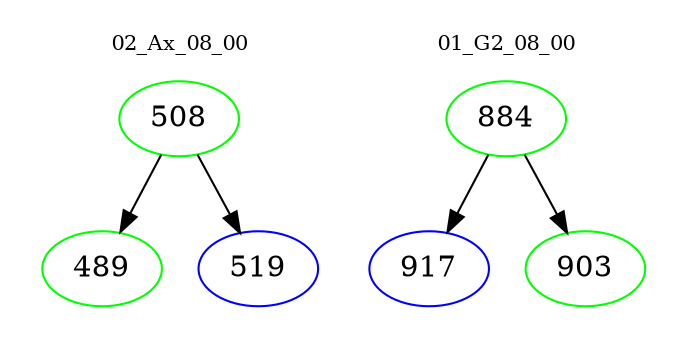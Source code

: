 digraph{
subgraph cluster_0 {
color = white
label = "02_Ax_08_00";
fontsize=10;
T0_508 [label="508", color="green"]
T0_508 -> T0_489 [color="black"]
T0_489 [label="489", color="green"]
T0_508 -> T0_519 [color="black"]
T0_519 [label="519", color="blue"]
}
subgraph cluster_1 {
color = white
label = "01_G2_08_00";
fontsize=10;
T1_884 [label="884", color="green"]
T1_884 -> T1_917 [color="black"]
T1_917 [label="917", color="blue"]
T1_884 -> T1_903 [color="black"]
T1_903 [label="903", color="green"]
}
}
